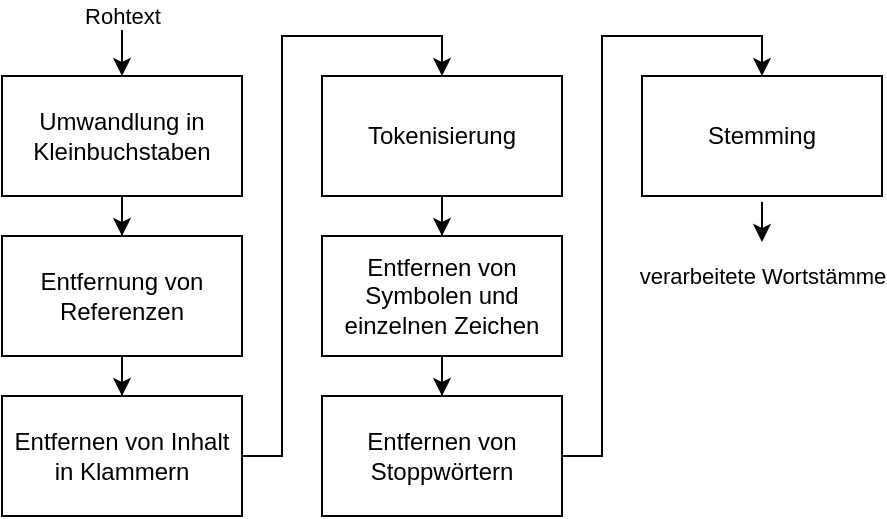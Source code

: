 <mxfile version="13.2.5" type="device"><diagram id="mfOGtbpGoSZWkgrNbQld" name="Page-1"><mxGraphModel dx="553" dy="327" grid="1" gridSize="10" guides="1" tooltips="1" connect="1" arrows="1" fold="1" page="1" pageScale="1" pageWidth="850" pageHeight="1100" math="0" shadow="0"><root><mxCell id="0"/><mxCell id="1" parent="0"/><mxCell id="JqHEazOdVp332FtSa5c4-4" style="edgeStyle=orthogonalEdgeStyle;rounded=0;orthogonalLoop=1;jettySize=auto;html=1;entryX=0.5;entryY=0;entryDx=0;entryDy=0;" parent="1" source="JqHEazOdVp332FtSa5c4-1" target="JqHEazOdVp332FtSa5c4-3" edge="1"><mxGeometry relative="1" as="geometry"/></mxCell><mxCell id="JqHEazOdVp332FtSa5c4-16" value="&lt;span class=&quot;tlid-translation translation&quot; lang=&quot;de&quot;&gt;Rohtext&lt;/span&gt;" style="edgeStyle=orthogonalEdgeStyle;rounded=0;orthogonalLoop=1;jettySize=auto;html=1;startArrow=classic;startFill=1;endArrow=none;endFill=0;" parent="1" source="JqHEazOdVp332FtSa5c4-1" edge="1"><mxGeometry x="1" relative="1" as="geometry"><mxPoint x="220" y="80" as="targetPoint"/><mxPoint as="offset"/></mxGeometry></mxCell><mxCell id="JqHEazOdVp332FtSa5c4-1" value="Umwandlung in Kleinbuchstaben" style="rounded=0;whiteSpace=wrap;html=1;" parent="1" vertex="1"><mxGeometry x="160" y="110" width="120" height="60" as="geometry"/></mxCell><mxCell id="JqHEazOdVp332FtSa5c4-6" style="edgeStyle=orthogonalEdgeStyle;rounded=0;orthogonalLoop=1;jettySize=auto;html=1;entryX=0.5;entryY=0;entryDx=0;entryDy=0;" parent="1" source="JqHEazOdVp332FtSa5c4-3" target="JqHEazOdVp332FtSa5c4-5" edge="1"><mxGeometry relative="1" as="geometry"/></mxCell><mxCell id="JqHEazOdVp332FtSa5c4-3" value="Entfernung von Referenzen" style="rounded=0;whiteSpace=wrap;html=1;" parent="1" vertex="1"><mxGeometry x="160" y="190" width="120" height="60" as="geometry"/></mxCell><mxCell id="JqHEazOdVp332FtSa5c4-11" style="edgeStyle=orthogonalEdgeStyle;rounded=0;orthogonalLoop=1;jettySize=auto;html=1;entryX=0.5;entryY=0;entryDx=0;entryDy=0;" parent="1" source="JqHEazOdVp332FtSa5c4-5" target="JqHEazOdVp332FtSa5c4-7" edge="1"><mxGeometry relative="1" as="geometry"/></mxCell><mxCell id="JqHEazOdVp332FtSa5c4-5" value="Entfernen von Inhalt in Klammern" style="rounded=0;whiteSpace=wrap;html=1;" parent="1" vertex="1"><mxGeometry x="160" y="270" width="120" height="60" as="geometry"/></mxCell><mxCell id="JqHEazOdVp332FtSa5c4-13" style="edgeStyle=orthogonalEdgeStyle;rounded=0;orthogonalLoop=1;jettySize=auto;html=1;entryX=0.5;entryY=0;entryDx=0;entryDy=0;" parent="1" source="JqHEazOdVp332FtSa5c4-7" target="JqHEazOdVp332FtSa5c4-8" edge="1"><mxGeometry relative="1" as="geometry"/></mxCell><mxCell id="JqHEazOdVp332FtSa5c4-7" value="&lt;span class=&quot;st&quot;&gt;Tokenisierung&lt;/span&gt;" style="rounded=0;whiteSpace=wrap;html=1;" parent="1" vertex="1"><mxGeometry x="320" y="110" width="120" height="60" as="geometry"/></mxCell><mxCell id="JqHEazOdVp332FtSa5c4-14" style="edgeStyle=orthogonalEdgeStyle;rounded=0;orthogonalLoop=1;jettySize=auto;html=1;entryX=0.5;entryY=0;entryDx=0;entryDy=0;" parent="1" source="JqHEazOdVp332FtSa5c4-8" target="JqHEazOdVp332FtSa5c4-10" edge="1"><mxGeometry relative="1" as="geometry"/></mxCell><mxCell id="JqHEazOdVp332FtSa5c4-8" value="&lt;span class=&quot;tlid-translation translation&quot; lang=&quot;de&quot;&gt;Entfernen von Symbolen und einzelnen Zeichen&lt;/span&gt;" style="rounded=0;whiteSpace=wrap;html=1;" parent="1" vertex="1"><mxGeometry x="320" y="190" width="120" height="60" as="geometry"/></mxCell><mxCell id="JqHEazOdVp332FtSa5c4-18" value="verarbeitete Wortstämme" style="edgeStyle=orthogonalEdgeStyle;rounded=0;orthogonalLoop=1;jettySize=auto;html=1;startArrow=none;startFill=0;endArrow=classic;endFill=1;" parent="1" edge="1"><mxGeometry x="1" y="17" relative="1" as="geometry"><mxPoint x="540" y="193" as="targetPoint"/><mxPoint x="540" y="173" as="sourcePoint"/><mxPoint x="-17" y="17" as="offset"/></mxGeometry></mxCell><mxCell id="JqHEazOdVp332FtSa5c4-9" value="&lt;span class=&quot;ILfuVd&quot;&gt;&lt;span class=&quot;e24Kjd&quot;&gt;Stemming&lt;/span&gt;&lt;/span&gt;" style="rounded=0;whiteSpace=wrap;html=1;" parent="1" vertex="1"><mxGeometry x="480" y="110" width="120" height="60" as="geometry"/></mxCell><mxCell id="JqHEazOdVp332FtSa5c4-12" style="edgeStyle=orthogonalEdgeStyle;rounded=0;orthogonalLoop=1;jettySize=auto;html=1;entryX=0.5;entryY=0;entryDx=0;entryDy=0;" parent="1" source="JqHEazOdVp332FtSa5c4-10" target="JqHEazOdVp332FtSa5c4-9" edge="1"><mxGeometry relative="1" as="geometry"/></mxCell><mxCell id="JqHEazOdVp332FtSa5c4-10" value="Entfernen von Stoppwörtern" style="rounded=0;whiteSpace=wrap;html=1;" parent="1" vertex="1"><mxGeometry x="320" y="270" width="120" height="60" as="geometry"/></mxCell></root></mxGraphModel></diagram></mxfile>